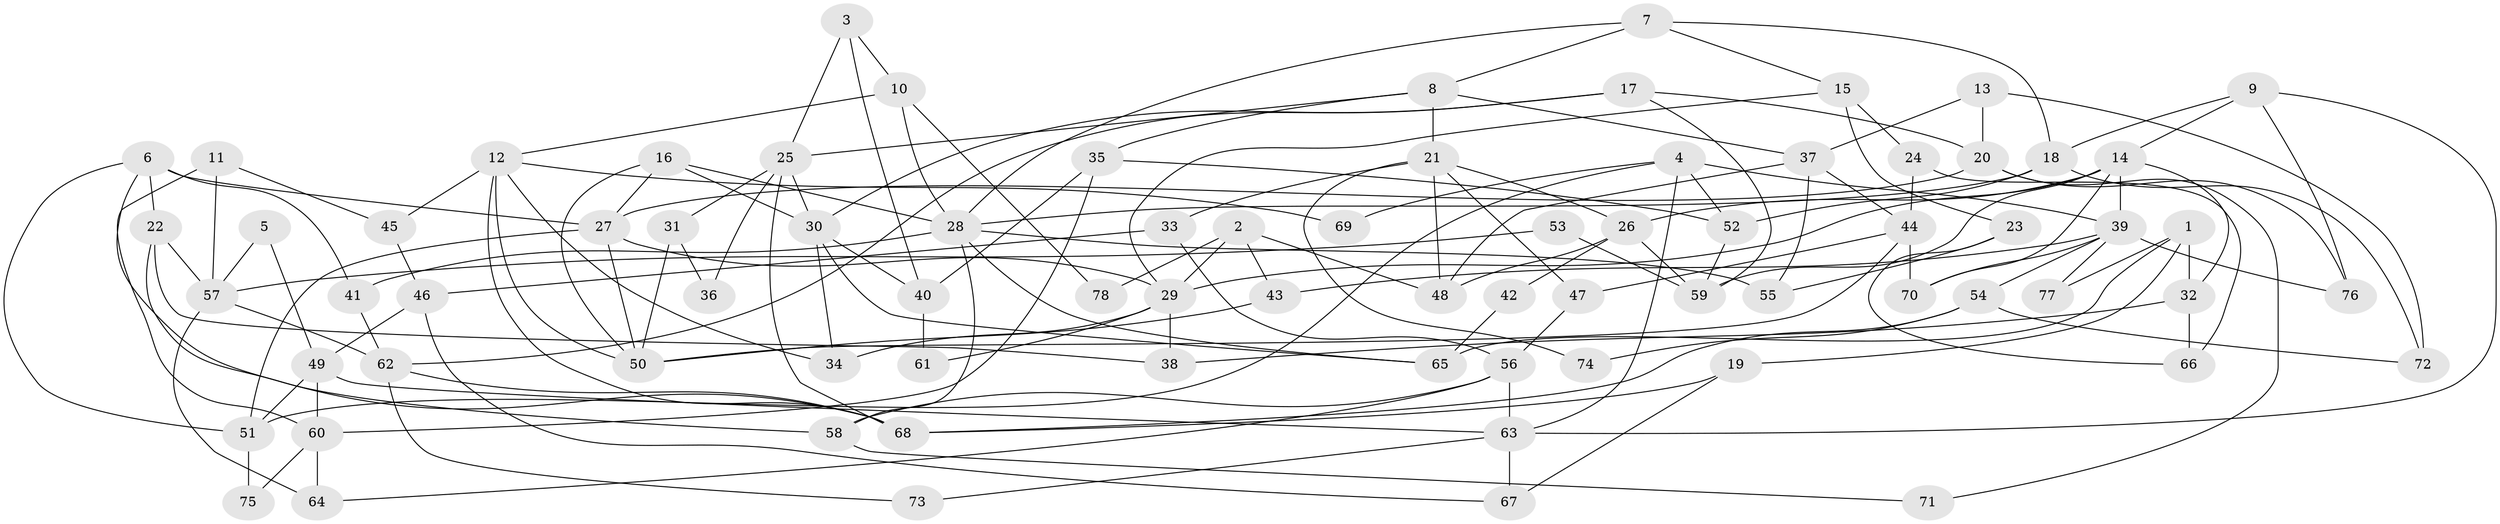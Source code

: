 // Generated by graph-tools (version 1.1) at 2025/26/03/09/25 03:26:10]
// undirected, 78 vertices, 156 edges
graph export_dot {
graph [start="1"]
  node [color=gray90,style=filled];
  1;
  2;
  3;
  4;
  5;
  6;
  7;
  8;
  9;
  10;
  11;
  12;
  13;
  14;
  15;
  16;
  17;
  18;
  19;
  20;
  21;
  22;
  23;
  24;
  25;
  26;
  27;
  28;
  29;
  30;
  31;
  32;
  33;
  34;
  35;
  36;
  37;
  38;
  39;
  40;
  41;
  42;
  43;
  44;
  45;
  46;
  47;
  48;
  49;
  50;
  51;
  52;
  53;
  54;
  55;
  56;
  57;
  58;
  59;
  60;
  61;
  62;
  63;
  64;
  65;
  66;
  67;
  68;
  69;
  70;
  71;
  72;
  73;
  74;
  75;
  76;
  77;
  78;
  1 -- 32;
  1 -- 19;
  1 -- 65;
  1 -- 77;
  2 -- 43;
  2 -- 29;
  2 -- 48;
  2 -- 78;
  3 -- 40;
  3 -- 10;
  3 -- 25;
  4 -- 39;
  4 -- 63;
  4 -- 51;
  4 -- 52;
  4 -- 69;
  5 -- 49;
  5 -- 57;
  6 -- 22;
  6 -- 27;
  6 -- 41;
  6 -- 51;
  6 -- 68;
  7 -- 28;
  7 -- 18;
  7 -- 8;
  7 -- 15;
  8 -- 37;
  8 -- 21;
  8 -- 25;
  8 -- 35;
  9 -- 76;
  9 -- 18;
  9 -- 14;
  9 -- 63;
  10 -- 12;
  10 -- 28;
  10 -- 78;
  11 -- 57;
  11 -- 60;
  11 -- 45;
  12 -- 68;
  12 -- 34;
  12 -- 45;
  12 -- 50;
  12 -- 69;
  13 -- 20;
  13 -- 37;
  13 -- 72;
  14 -- 29;
  14 -- 26;
  14 -- 32;
  14 -- 39;
  14 -- 59;
  14 -- 70;
  15 -- 24;
  15 -- 23;
  15 -- 29;
  16 -- 30;
  16 -- 27;
  16 -- 28;
  16 -- 50;
  17 -- 62;
  17 -- 59;
  17 -- 20;
  17 -- 30;
  18 -- 52;
  18 -- 28;
  18 -- 72;
  19 -- 67;
  19 -- 68;
  20 -- 27;
  20 -- 71;
  20 -- 76;
  21 -- 48;
  21 -- 26;
  21 -- 33;
  21 -- 47;
  21 -- 74;
  22 -- 58;
  22 -- 57;
  22 -- 38;
  23 -- 55;
  23 -- 66;
  24 -- 44;
  24 -- 66;
  25 -- 30;
  25 -- 31;
  25 -- 36;
  25 -- 68;
  26 -- 42;
  26 -- 48;
  26 -- 59;
  27 -- 50;
  27 -- 51;
  27 -- 29;
  28 -- 65;
  28 -- 41;
  28 -- 55;
  28 -- 58;
  29 -- 34;
  29 -- 38;
  29 -- 61;
  30 -- 34;
  30 -- 40;
  30 -- 65;
  31 -- 50;
  31 -- 36;
  32 -- 38;
  32 -- 66;
  33 -- 46;
  33 -- 56;
  35 -- 52;
  35 -- 40;
  35 -- 60;
  37 -- 44;
  37 -- 48;
  37 -- 55;
  39 -- 54;
  39 -- 43;
  39 -- 70;
  39 -- 76;
  39 -- 77;
  40 -- 61;
  41 -- 62;
  42 -- 65;
  43 -- 50;
  44 -- 70;
  44 -- 50;
  44 -- 47;
  45 -- 46;
  46 -- 49;
  46 -- 67;
  47 -- 56;
  49 -- 51;
  49 -- 63;
  49 -- 60;
  51 -- 75;
  52 -- 59;
  53 -- 57;
  53 -- 59;
  54 -- 72;
  54 -- 68;
  54 -- 74;
  56 -- 58;
  56 -- 63;
  56 -- 64;
  57 -- 62;
  57 -- 64;
  58 -- 71;
  60 -- 64;
  60 -- 75;
  62 -- 68;
  62 -- 73;
  63 -- 67;
  63 -- 73;
}
